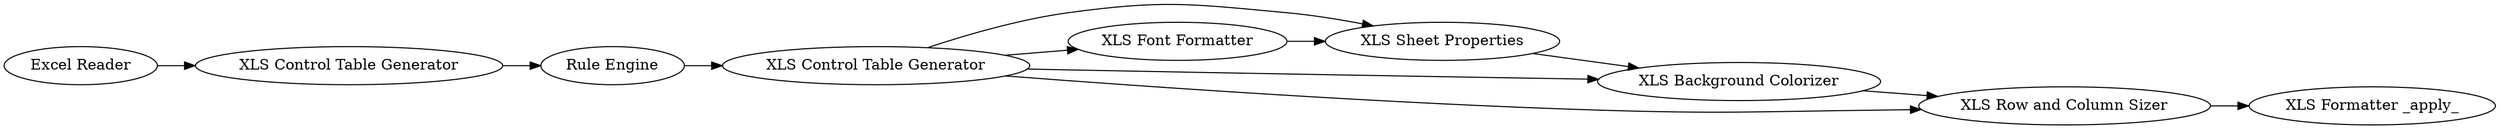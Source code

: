 digraph {
	2 [label="XLS Control Table Generator"]
	3 [label="Rule Engine"]
	4 [label="XLS Control Table Generator"]
	8 [label="XLS Sheet Properties"]
	9 [label="XLS Font Formatter"]
	12 [label="XLS Background Colorizer"]
	14 [label="XLS Formatter _apply_"]
	15 [label="XLS Row and Column Sizer"]
	16 [label="Excel Reader"]
	2 -> 3
	3 -> 4
	4 -> 12
	4 -> 15
	4 -> 8
	4 -> 9
	8 -> 12
	9 -> 8
	12 -> 15
	15 -> 14
	16 -> 2
	rankdir=LR
}
